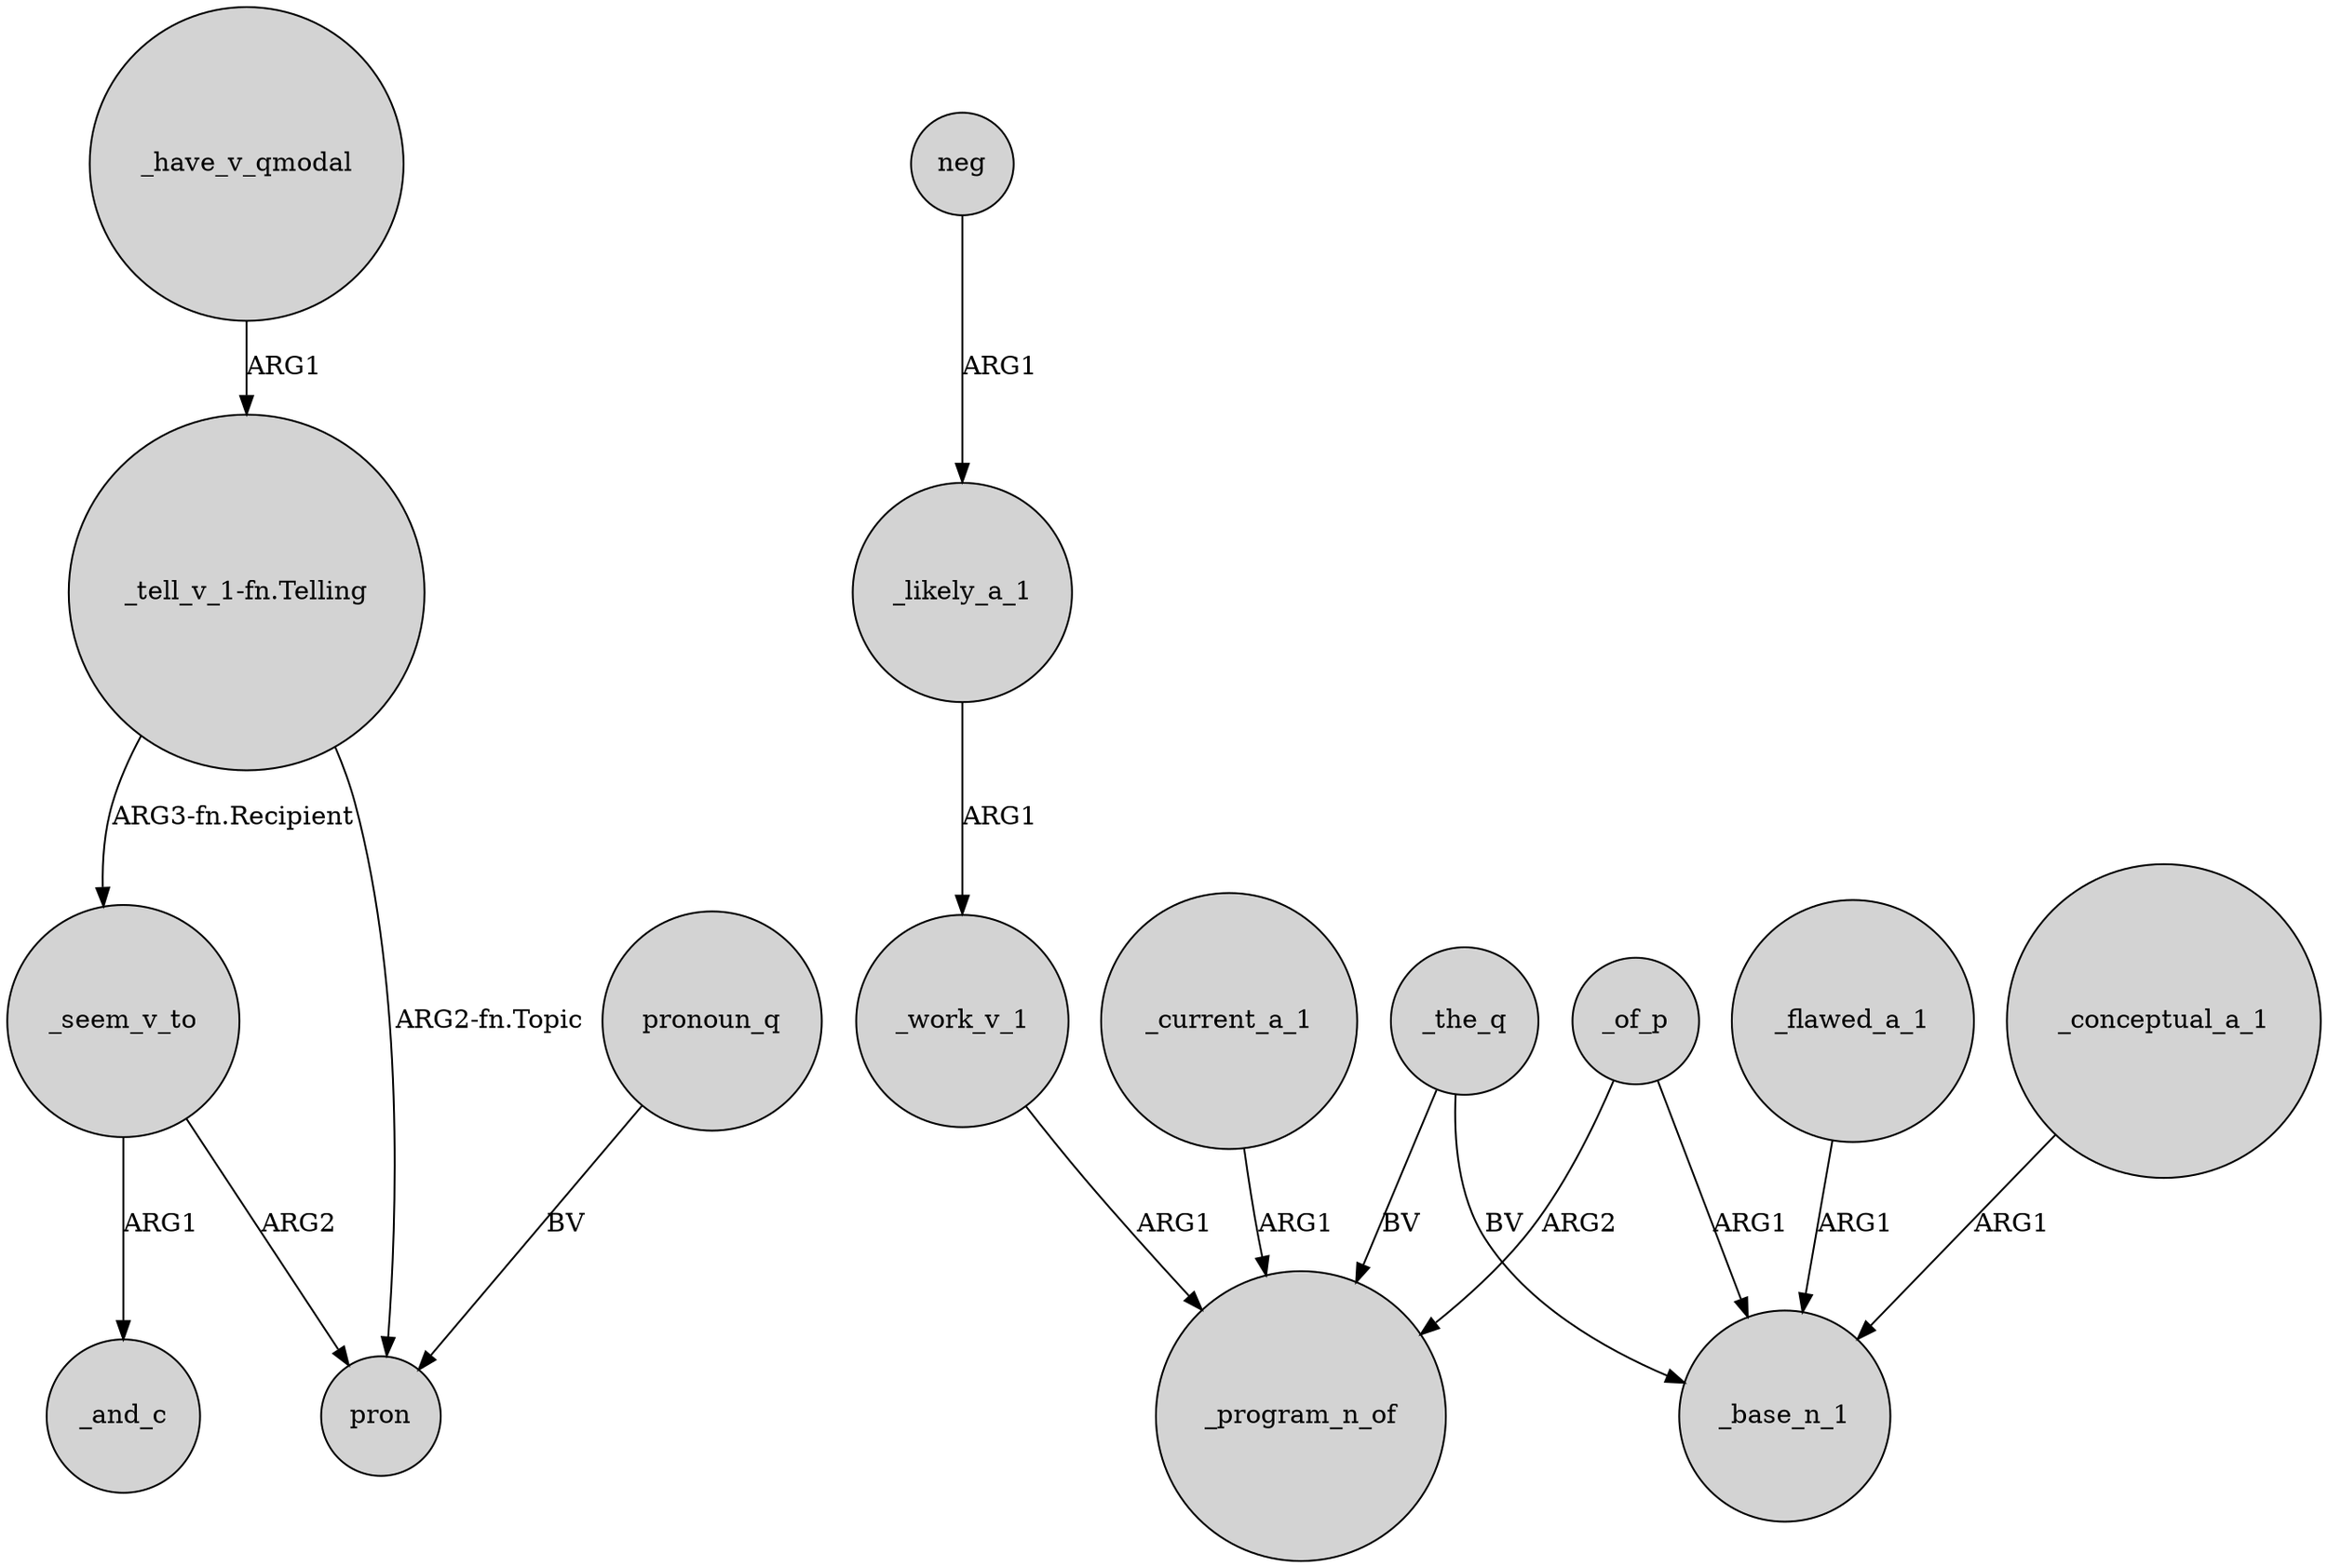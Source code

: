 digraph {
	node [shape=circle style=filled]
	_seem_v_to -> _and_c [label=ARG1]
	"_tell_v_1-fn.Telling" -> pron [label="ARG2-fn.Topic"]
	_seem_v_to -> pron [label=ARG2]
	neg -> _likely_a_1 [label=ARG1]
	_flawed_a_1 -> _base_n_1 [label=ARG1]
	_have_v_qmodal -> "_tell_v_1-fn.Telling" [label=ARG1]
	_the_q -> _program_n_of [label=BV]
	_conceptual_a_1 -> _base_n_1 [label=ARG1]
	_of_p -> _base_n_1 [label=ARG1]
	_likely_a_1 -> _work_v_1 [label=ARG1]
	_current_a_1 -> _program_n_of [label=ARG1]
	_of_p -> _program_n_of [label=ARG2]
	_work_v_1 -> _program_n_of [label=ARG1]
	_the_q -> _base_n_1 [label=BV]
	"_tell_v_1-fn.Telling" -> _seem_v_to [label="ARG3-fn.Recipient"]
	pronoun_q -> pron [label=BV]
}
